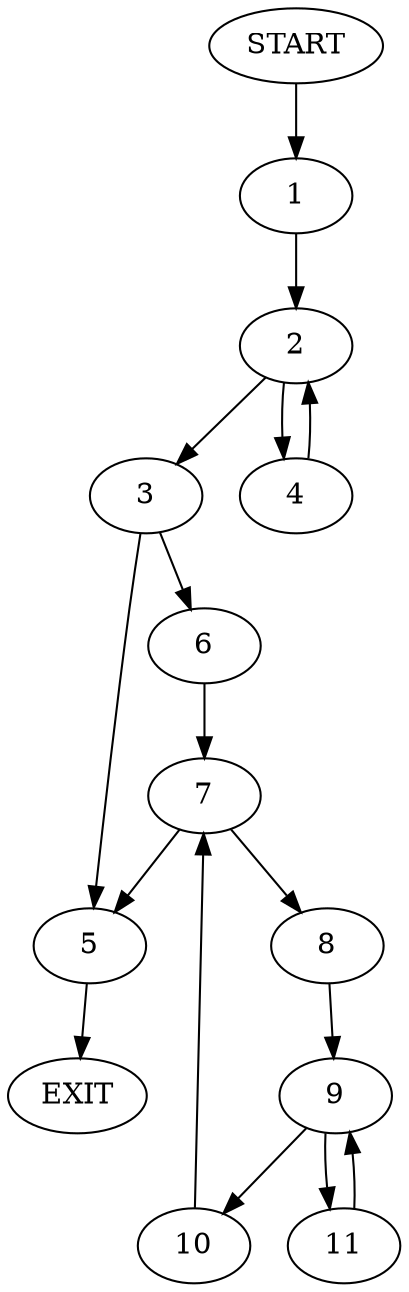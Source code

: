 digraph {
0 [label="START"]
12 [label="EXIT"]
0 -> 1
1 -> 2
2 -> 3
2 -> 4
4 -> 2
3 -> 5
3 -> 6
6 -> 7
5 -> 12
7 -> 8
7 -> 5
8 -> 9
9 -> 10
9 -> 11
11 -> 9
10 -> 7
}
